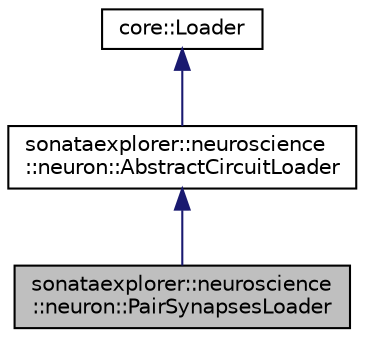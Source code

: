 digraph "sonataexplorer::neuroscience::neuron::PairSynapsesLoader"
{
 // LATEX_PDF_SIZE
  edge [fontname="Helvetica",fontsize="10",labelfontname="Helvetica",labelfontsize="10"];
  node [fontname="Helvetica",fontsize="10",shape=record];
  Node1 [label="sonataexplorer::neuroscience\l::neuron::PairSynapsesLoader",height=0.2,width=0.4,color="black", fillcolor="grey75", style="filled", fontcolor="black",tooltip=" "];
  Node2 -> Node1 [dir="back",color="midnightblue",fontsize="10",style="solid",fontname="Helvetica"];
  Node2 [label="sonataexplorer::neuroscience\l::neuron::AbstractCircuitLoader",height=0.2,width=0.4,color="black", fillcolor="white", style="filled",URL="$d2/d5b/classsonataexplorer_1_1neuroscience_1_1neuron_1_1AbstractCircuitLoader.html",tooltip=" "];
  Node3 -> Node2 [dir="back",color="midnightblue",fontsize="10",style="solid",fontname="Helvetica"];
  Node3 [label="core::Loader",height=0.2,width=0.4,color="black", fillcolor="white", style="filled",URL="$de/d2b/classcore_1_1Loader.html",tooltip=" "];
}
